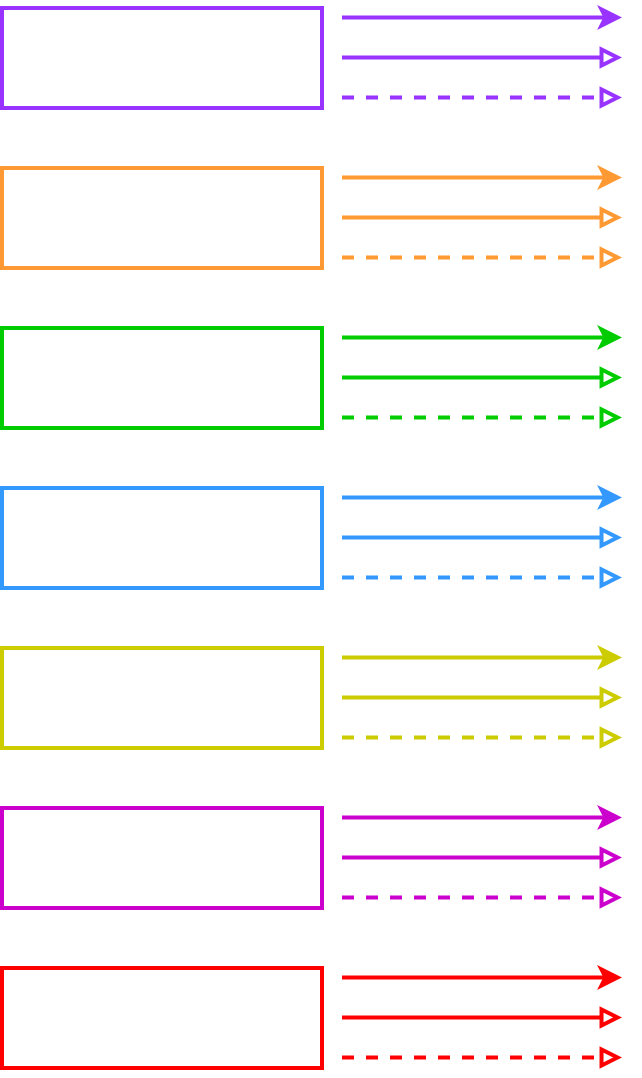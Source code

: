 <mxfile version="20.1.1" type="github"><diagram id="lNz0QrYJ3eFYXmuin0NL" name="Page-1"><mxGraphModel dx="1422" dy="772" grid="1" gridSize="10" guides="1" tooltips="1" connect="1" arrows="1" fold="1" page="1" pageScale="1" pageWidth="827" pageHeight="1169" math="0" shadow="0"><root><mxCell id="0"/><mxCell id="1" parent="0"/><mxCell id="R07TmCf3L4uYuXJS8p7C-3" value="" style="rounded=0;whiteSpace=wrap;html=1;strokeColor=#9933FF;strokeWidth=2;" vertex="1" parent="1"><mxGeometry x="10" y="40" width="160" height="50" as="geometry"/></mxCell><mxCell id="R07TmCf3L4uYuXJS8p7C-4" value="" style="endArrow=classic;html=1;rounded=0;strokeColor=#9933FF;strokeWidth=2;" edge="1" parent="1"><mxGeometry width="50" height="50" relative="1" as="geometry"><mxPoint x="180" y="44.71" as="sourcePoint"/><mxPoint x="320" y="44.71" as="targetPoint"/></mxGeometry></mxCell><mxCell id="R07TmCf3L4uYuXJS8p7C-5" value="" style="endArrow=block;html=1;rounded=0;strokeColor=#9933FF;strokeWidth=2;endFill=0;" edge="1" parent="1"><mxGeometry width="50" height="50" relative="1" as="geometry"><mxPoint x="180" y="64.71" as="sourcePoint"/><mxPoint x="320" y="64.71" as="targetPoint"/></mxGeometry></mxCell><mxCell id="R07TmCf3L4uYuXJS8p7C-6" value="" style="endArrow=block;html=1;rounded=0;strokeColor=#9933FF;strokeWidth=2;endFill=0;dashed=1;" edge="1" parent="1"><mxGeometry width="50" height="50" relative="1" as="geometry"><mxPoint x="180" y="84.71" as="sourcePoint"/><mxPoint x="320" y="84.71" as="targetPoint"/></mxGeometry></mxCell><mxCell id="R07TmCf3L4uYuXJS8p7C-7" value="" style="rounded=0;whiteSpace=wrap;html=1;strokeColor=#FF9933;strokeWidth=2;" vertex="1" parent="1"><mxGeometry x="10" y="120" width="160" height="50" as="geometry"/></mxCell><mxCell id="R07TmCf3L4uYuXJS8p7C-8" value="" style="endArrow=classic;html=1;rounded=0;strokeColor=#FF9933;strokeWidth=2;" edge="1" parent="1"><mxGeometry width="50" height="50" relative="1" as="geometry"><mxPoint x="180" y="124.71" as="sourcePoint"/><mxPoint x="320" y="124.71" as="targetPoint"/></mxGeometry></mxCell><mxCell id="R07TmCf3L4uYuXJS8p7C-9" value="" style="endArrow=block;html=1;rounded=0;strokeColor=#FF9933;strokeWidth=2;endFill=0;" edge="1" parent="1"><mxGeometry width="50" height="50" relative="1" as="geometry"><mxPoint x="180" y="144.71" as="sourcePoint"/><mxPoint x="320" y="144.71" as="targetPoint"/></mxGeometry></mxCell><mxCell id="R07TmCf3L4uYuXJS8p7C-10" value="" style="endArrow=block;html=1;rounded=0;strokeColor=#FF9933;strokeWidth=2;endFill=0;dashed=1;" edge="1" parent="1"><mxGeometry width="50" height="50" relative="1" as="geometry"><mxPoint x="180" y="164.71" as="sourcePoint"/><mxPoint x="320" y="164.71" as="targetPoint"/></mxGeometry></mxCell><mxCell id="R07TmCf3L4uYuXJS8p7C-11" value="" style="rounded=0;whiteSpace=wrap;html=1;strokeColor=#00CC00;strokeWidth=2;" vertex="1" parent="1"><mxGeometry x="10" y="200" width="160" height="50" as="geometry"/></mxCell><mxCell id="R07TmCf3L4uYuXJS8p7C-12" value="" style="endArrow=classic;html=1;rounded=0;strokeColor=#00CC00;strokeWidth=2;" edge="1" parent="1"><mxGeometry width="50" height="50" relative="1" as="geometry"><mxPoint x="180" y="204.71" as="sourcePoint"/><mxPoint x="320" y="204.71" as="targetPoint"/></mxGeometry></mxCell><mxCell id="R07TmCf3L4uYuXJS8p7C-13" value="" style="endArrow=block;html=1;rounded=0;strokeColor=#00CC00;strokeWidth=2;endFill=0;" edge="1" parent="1"><mxGeometry width="50" height="50" relative="1" as="geometry"><mxPoint x="180" y="224.71" as="sourcePoint"/><mxPoint x="320" y="224.71" as="targetPoint"/></mxGeometry></mxCell><mxCell id="R07TmCf3L4uYuXJS8p7C-14" value="" style="endArrow=block;html=1;rounded=0;strokeColor=#00CC00;strokeWidth=2;endFill=0;dashed=1;" edge="1" parent="1"><mxGeometry width="50" height="50" relative="1" as="geometry"><mxPoint x="180" y="244.71" as="sourcePoint"/><mxPoint x="320" y="244.71" as="targetPoint"/></mxGeometry></mxCell><mxCell id="R07TmCf3L4uYuXJS8p7C-15" value="" style="rounded=0;whiteSpace=wrap;html=1;strokeColor=#3399FF;strokeWidth=2;" vertex="1" parent="1"><mxGeometry x="10" y="280" width="160" height="50" as="geometry"/></mxCell><mxCell id="R07TmCf3L4uYuXJS8p7C-16" value="" style="endArrow=classic;html=1;rounded=0;strokeColor=#3399FF;strokeWidth=2;" edge="1" parent="1"><mxGeometry width="50" height="50" relative="1" as="geometry"><mxPoint x="180" y="284.71" as="sourcePoint"/><mxPoint x="320" y="284.71" as="targetPoint"/></mxGeometry></mxCell><mxCell id="R07TmCf3L4uYuXJS8p7C-17" value="" style="endArrow=block;html=1;rounded=0;strokeColor=#3399FF;strokeWidth=2;endFill=0;" edge="1" parent="1"><mxGeometry width="50" height="50" relative="1" as="geometry"><mxPoint x="180" y="304.71" as="sourcePoint"/><mxPoint x="320" y="304.71" as="targetPoint"/></mxGeometry></mxCell><mxCell id="R07TmCf3L4uYuXJS8p7C-18" value="" style="endArrow=block;html=1;rounded=0;strokeColor=#3399FF;strokeWidth=2;endFill=0;dashed=1;" edge="1" parent="1"><mxGeometry width="50" height="50" relative="1" as="geometry"><mxPoint x="180" y="324.71" as="sourcePoint"/><mxPoint x="320" y="324.71" as="targetPoint"/></mxGeometry></mxCell><mxCell id="R07TmCf3L4uYuXJS8p7C-19" value="" style="rounded=0;whiteSpace=wrap;html=1;strokeColor=#CCCC00;strokeWidth=2;" vertex="1" parent="1"><mxGeometry x="10" y="360" width="160" height="50" as="geometry"/></mxCell><mxCell id="R07TmCf3L4uYuXJS8p7C-20" value="" style="endArrow=classic;html=1;rounded=0;strokeColor=#CCCC00;strokeWidth=2;" edge="1" parent="1"><mxGeometry width="50" height="50" relative="1" as="geometry"><mxPoint x="180" y="364.71" as="sourcePoint"/><mxPoint x="320" y="364.71" as="targetPoint"/></mxGeometry></mxCell><mxCell id="R07TmCf3L4uYuXJS8p7C-21" value="" style="endArrow=block;html=1;rounded=0;strokeColor=#CCCC00;strokeWidth=2;endFill=0;" edge="1" parent="1"><mxGeometry width="50" height="50" relative="1" as="geometry"><mxPoint x="180" y="384.71" as="sourcePoint"/><mxPoint x="320" y="384.71" as="targetPoint"/></mxGeometry></mxCell><mxCell id="R07TmCf3L4uYuXJS8p7C-22" value="" style="endArrow=block;html=1;rounded=0;strokeColor=#CCCC00;strokeWidth=2;endFill=0;dashed=1;" edge="1" parent="1"><mxGeometry width="50" height="50" relative="1" as="geometry"><mxPoint x="180" y="404.71" as="sourcePoint"/><mxPoint x="320" y="404.71" as="targetPoint"/></mxGeometry></mxCell><mxCell id="R07TmCf3L4uYuXJS8p7C-23" value="" style="rounded=0;whiteSpace=wrap;html=1;strokeColor=#CC00CC;strokeWidth=2;" vertex="1" parent="1"><mxGeometry x="10" y="440" width="160" height="50" as="geometry"/></mxCell><mxCell id="R07TmCf3L4uYuXJS8p7C-24" value="" style="endArrow=classic;html=1;rounded=0;strokeColor=#CC00CC;strokeWidth=2;" edge="1" parent="1"><mxGeometry width="50" height="50" relative="1" as="geometry"><mxPoint x="180" y="444.71" as="sourcePoint"/><mxPoint x="320" y="444.71" as="targetPoint"/></mxGeometry></mxCell><mxCell id="R07TmCf3L4uYuXJS8p7C-25" value="" style="endArrow=block;html=1;rounded=0;strokeColor=#CC00CC;strokeWidth=2;endFill=0;" edge="1" parent="1"><mxGeometry width="50" height="50" relative="1" as="geometry"><mxPoint x="180" y="464.71" as="sourcePoint"/><mxPoint x="320" y="464.71" as="targetPoint"/></mxGeometry></mxCell><mxCell id="R07TmCf3L4uYuXJS8p7C-26" value="" style="endArrow=block;html=1;rounded=0;strokeColor=#CC00CC;strokeWidth=2;endFill=0;dashed=1;" edge="1" parent="1"><mxGeometry width="50" height="50" relative="1" as="geometry"><mxPoint x="180" y="484.71" as="sourcePoint"/><mxPoint x="320" y="484.71" as="targetPoint"/></mxGeometry></mxCell><mxCell id="R07TmCf3L4uYuXJS8p7C-27" value="" style="rounded=0;whiteSpace=wrap;html=1;strokeColor=#FF0000;strokeWidth=2;" vertex="1" parent="1"><mxGeometry x="10" y="520" width="160" height="50" as="geometry"/></mxCell><mxCell id="R07TmCf3L4uYuXJS8p7C-28" value="" style="endArrow=classic;html=1;rounded=0;strokeColor=#FF0000;strokeWidth=2;" edge="1" parent="1"><mxGeometry width="50" height="50" relative="1" as="geometry"><mxPoint x="180" y="524.71" as="sourcePoint"/><mxPoint x="320" y="524.71" as="targetPoint"/></mxGeometry></mxCell><mxCell id="R07TmCf3L4uYuXJS8p7C-29" value="" style="endArrow=block;html=1;rounded=0;strokeColor=#FF0000;strokeWidth=2;endFill=0;" edge="1" parent="1"><mxGeometry width="50" height="50" relative="1" as="geometry"><mxPoint x="180" y="544.71" as="sourcePoint"/><mxPoint x="320" y="544.71" as="targetPoint"/></mxGeometry></mxCell><mxCell id="R07TmCf3L4uYuXJS8p7C-30" value="" style="endArrow=block;html=1;rounded=0;strokeColor=#FF0000;strokeWidth=2;endFill=0;dashed=1;" edge="1" parent="1"><mxGeometry width="50" height="50" relative="1" as="geometry"><mxPoint x="180" y="564.71" as="sourcePoint"/><mxPoint x="320" y="564.71" as="targetPoint"/></mxGeometry></mxCell></root></mxGraphModel></diagram></mxfile>